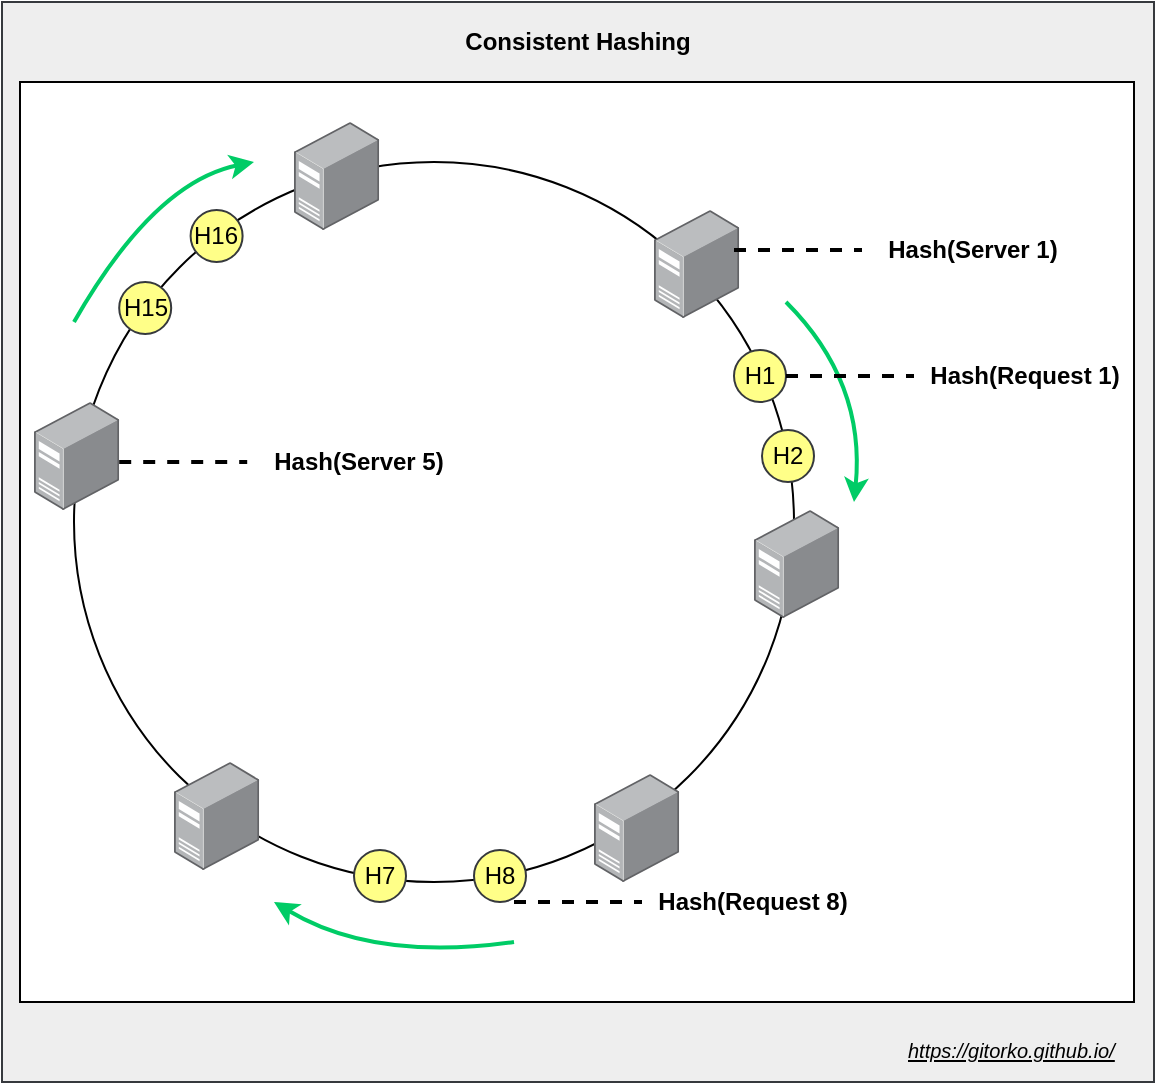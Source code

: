 <mxfile version="12.6.5" type="device"><diagram id="BEQ4aGkl1dwSPQQFtrOS" name="Page-1"><mxGraphModel dx="1106" dy="852" grid="1" gridSize="10" guides="1" tooltips="1" connect="1" arrows="1" fold="1" page="1" pageScale="1" pageWidth="500" pageHeight="1200" math="0" shadow="0"><root><mxCell id="0"/><mxCell id="1" parent="0"/><mxCell id="_HtSz1DLQAySvAQpjjVP-22" value="" style="rounded=0;whiteSpace=wrap;html=1;fillColor=#eeeeee;strokeColor=#36393d;" parent="1" vertex="1"><mxGeometry x="44" y="40" width="576" height="540" as="geometry"/></mxCell><mxCell id="_HtSz1DLQAySvAQpjjVP-21" value="" style="rounded=0;whiteSpace=wrap;html=1;" parent="1" vertex="1"><mxGeometry x="53" y="80" width="557" height="460" as="geometry"/></mxCell><mxCell id="_HtSz1DLQAySvAQpjjVP-1" value="" style="ellipse;whiteSpace=wrap;html=1;aspect=fixed;" parent="1" vertex="1"><mxGeometry x="80" y="120" width="360" height="360" as="geometry"/></mxCell><mxCell id="_HtSz1DLQAySvAQpjjVP-2" value="" style="points=[];aspect=fixed;html=1;align=center;shadow=0;dashed=0;image;image=img/lib/allied_telesis/computer_and_terminals/Server_Desktop.svg;" parent="1" vertex="1"><mxGeometry x="340" y="426" width="42.6" height="54" as="geometry"/></mxCell><mxCell id="_HtSz1DLQAySvAQpjjVP-3" value="" style="points=[];aspect=fixed;html=1;align=center;shadow=0;dashed=0;image;image=img/lib/allied_telesis/computer_and_terminals/Server_Desktop.svg;" parent="1" vertex="1"><mxGeometry x="60" y="240" width="42.6" height="54" as="geometry"/></mxCell><mxCell id="_HtSz1DLQAySvAQpjjVP-4" value="" style="points=[];aspect=fixed;html=1;align=center;shadow=0;dashed=0;image;image=img/lib/allied_telesis/computer_and_terminals/Server_Desktop.svg;" parent="1" vertex="1"><mxGeometry x="190" y="100" width="42.6" height="54" as="geometry"/></mxCell><mxCell id="_HtSz1DLQAySvAQpjjVP-5" value="" style="points=[];aspect=fixed;html=1;align=center;shadow=0;dashed=0;image;image=img/lib/allied_telesis/computer_and_terminals/Server_Desktop.svg;" parent="1" vertex="1"><mxGeometry x="420" y="294" width="42.6" height="54" as="geometry"/></mxCell><mxCell id="_HtSz1DLQAySvAQpjjVP-6" value="" style="points=[];aspect=fixed;html=1;align=center;shadow=0;dashed=0;image;image=img/lib/allied_telesis/computer_and_terminals/Server_Desktop.svg;" parent="1" vertex="1"><mxGeometry x="130" y="420" width="42.6" height="54" as="geometry"/></mxCell><mxCell id="_HtSz1DLQAySvAQpjjVP-7" value="" style="points=[];aspect=fixed;html=1;align=center;shadow=0;dashed=0;image;image=img/lib/allied_telesis/computer_and_terminals/Server_Desktop.svg;" parent="1" vertex="1"><mxGeometry x="370" y="144" width="42.6" height="54" as="geometry"/></mxCell><mxCell id="_HtSz1DLQAySvAQpjjVP-8" value="H1" style="ellipse;whiteSpace=wrap;html=1;aspect=fixed;fillColor=#ffff88;strokeColor=#36393d;" parent="1" vertex="1"><mxGeometry x="410" y="214" width="26" height="26" as="geometry"/></mxCell><mxCell id="_HtSz1DLQAySvAQpjjVP-9" value="H2" style="ellipse;whiteSpace=wrap;html=1;aspect=fixed;fillColor=#ffff88;strokeColor=#36393d;" parent="1" vertex="1"><mxGeometry x="424" y="254" width="26" height="26" as="geometry"/></mxCell><mxCell id="_HtSz1DLQAySvAQpjjVP-10" value="H7" style="ellipse;whiteSpace=wrap;html=1;aspect=fixed;fillColor=#ffff88;strokeColor=#36393d;" parent="1" vertex="1"><mxGeometry x="220" y="464" width="26" height="26" as="geometry"/></mxCell><mxCell id="_HtSz1DLQAySvAQpjjVP-11" value="H8" style="ellipse;whiteSpace=wrap;html=1;aspect=fixed;fillColor=#ffff88;strokeColor=#36393d;" parent="1" vertex="1"><mxGeometry x="280" y="464" width="26" height="26" as="geometry"/></mxCell><mxCell id="_HtSz1DLQAySvAQpjjVP-12" value="H15" style="ellipse;whiteSpace=wrap;html=1;aspect=fixed;fillColor=#ffff88;strokeColor=#36393d;" parent="1" vertex="1"><mxGeometry x="102.6" y="180" width="26" height="26" as="geometry"/></mxCell><mxCell id="_HtSz1DLQAySvAQpjjVP-13" value="H16" style="ellipse;whiteSpace=wrap;html=1;aspect=fixed;fillColor=#ffff88;strokeColor=#36393d;" parent="1" vertex="1"><mxGeometry x="138.3" y="144" width="26" height="26" as="geometry"/></mxCell><mxCell id="_HtSz1DLQAySvAQpjjVP-14" value="" style="curved=1;endArrow=classic;html=1;strokeWidth=2;strokeColor=#00CC66;" parent="1" edge="1"><mxGeometry width="50" height="50" relative="1" as="geometry"><mxPoint x="300" y="510" as="sourcePoint"/><mxPoint x="180" y="490" as="targetPoint"/><Array as="points"><mxPoint x="230" y="520"/></Array></mxGeometry></mxCell><mxCell id="_HtSz1DLQAySvAQpjjVP-15" value="" style="curved=1;endArrow=classic;html=1;strokeWidth=2;strokeColor=#00CC66;" parent="1" edge="1"><mxGeometry width="50" height="50" relative="1" as="geometry"><mxPoint x="80" y="200" as="sourcePoint"/><mxPoint x="170" y="120" as="targetPoint"/><Array as="points"><mxPoint x="120" y="130"/></Array></mxGeometry></mxCell><mxCell id="_HtSz1DLQAySvAQpjjVP-16" value="" style="curved=1;endArrow=classic;html=1;strokeWidth=2;strokeColor=#00CC66;" parent="1" edge="1"><mxGeometry width="50" height="50" relative="1" as="geometry"><mxPoint x="436" y="190" as="sourcePoint"/><mxPoint x="470" y="290" as="targetPoint"/><Array as="points"><mxPoint x="476" y="230"/></Array></mxGeometry></mxCell><mxCell id="_HtSz1DLQAySvAQpjjVP-17" value="" style="endArrow=none;dashed=1;html=1;strokeColor=#000000;strokeWidth=2;exitX=1;exitY=0.5;exitDx=0;exitDy=0;" parent="1" source="_HtSz1DLQAySvAQpjjVP-8" edge="1"><mxGeometry width="50" height="50" relative="1" as="geometry"><mxPoint x="430" y="250" as="sourcePoint"/><mxPoint x="500" y="227" as="targetPoint"/></mxGeometry></mxCell><mxCell id="_HtSz1DLQAySvAQpjjVP-18" value="Hash(Request 1)" style="text;html=1;align=center;verticalAlign=middle;resizable=0;points=[];autosize=1;fontStyle=1" parent="1" vertex="1"><mxGeometry x="500" y="217" width="110" height="20" as="geometry"/></mxCell><mxCell id="_HtSz1DLQAySvAQpjjVP-19" value="" style="endArrow=none;dashed=1;html=1;strokeColor=#000000;strokeWidth=2;exitX=1;exitY=0.5;exitDx=0;exitDy=0;" parent="1" edge="1"><mxGeometry width="50" height="50" relative="1" as="geometry"><mxPoint x="300" y="490" as="sourcePoint"/><mxPoint x="364" y="490" as="targetPoint"/></mxGeometry></mxCell><mxCell id="_HtSz1DLQAySvAQpjjVP-20" value="Hash(Request 8)" style="text;html=1;align=center;verticalAlign=middle;resizable=0;points=[];autosize=1;fontStyle=1" parent="1" vertex="1"><mxGeometry x="364" y="480" width="110" height="20" as="geometry"/></mxCell><mxCell id="_HtSz1DLQAySvAQpjjVP-23" value="Consistent Hashing" style="text;html=1;strokeColor=none;fillColor=none;align=center;verticalAlign=middle;whiteSpace=wrap;rounded=0;fontStyle=1" parent="1" vertex="1"><mxGeometry x="262.5" y="50" width="138" height="20" as="geometry"/></mxCell><UserObject label="&lt;i&gt;&lt;u&gt;&lt;font style=&quot;font-size: 10px&quot;&gt;https://gitorko.github.io/&lt;/font&gt;&lt;/u&gt;&lt;/i&gt;" link="https://gitorko.github.io/" id="_HtSz1DLQAySvAQpjjVP-24"><mxCell style="text;html=1;" parent="1" vertex="1"><mxGeometry x="495" y="550" width="120" height="30" as="geometry"/></mxCell></UserObject><mxCell id="NUvb0lyHRQF_VjqSFZfv-1" value="" style="endArrow=none;dashed=1;html=1;strokeColor=#000000;strokeWidth=2;exitX=1;exitY=0.5;exitDx=0;exitDy=0;" edge="1" parent="1"><mxGeometry width="50" height="50" relative="1" as="geometry"><mxPoint x="410" y="164" as="sourcePoint"/><mxPoint x="474" y="164" as="targetPoint"/></mxGeometry></mxCell><mxCell id="NUvb0lyHRQF_VjqSFZfv-2" value="Hash(Server 1)" style="text;html=1;align=center;verticalAlign=middle;resizable=0;points=[];autosize=1;fontStyle=1" vertex="1" parent="1"><mxGeometry x="479" y="154" width="100" height="20" as="geometry"/></mxCell><mxCell id="NUvb0lyHRQF_VjqSFZfv-3" value="" style="endArrow=none;dashed=1;html=1;strokeColor=#000000;strokeWidth=2;exitX=1;exitY=0.5;exitDx=0;exitDy=0;" edge="1" parent="1"><mxGeometry width="50" height="50" relative="1" as="geometry"><mxPoint x="102.6" y="270" as="sourcePoint"/><mxPoint x="166.6" y="270" as="targetPoint"/></mxGeometry></mxCell><mxCell id="NUvb0lyHRQF_VjqSFZfv-4" value="Hash(Server 5)" style="text;html=1;align=center;verticalAlign=middle;resizable=0;points=[];autosize=1;fontStyle=1" vertex="1" parent="1"><mxGeometry x="171.6" y="260" width="100" height="20" as="geometry"/></mxCell></root></mxGraphModel></diagram></mxfile>